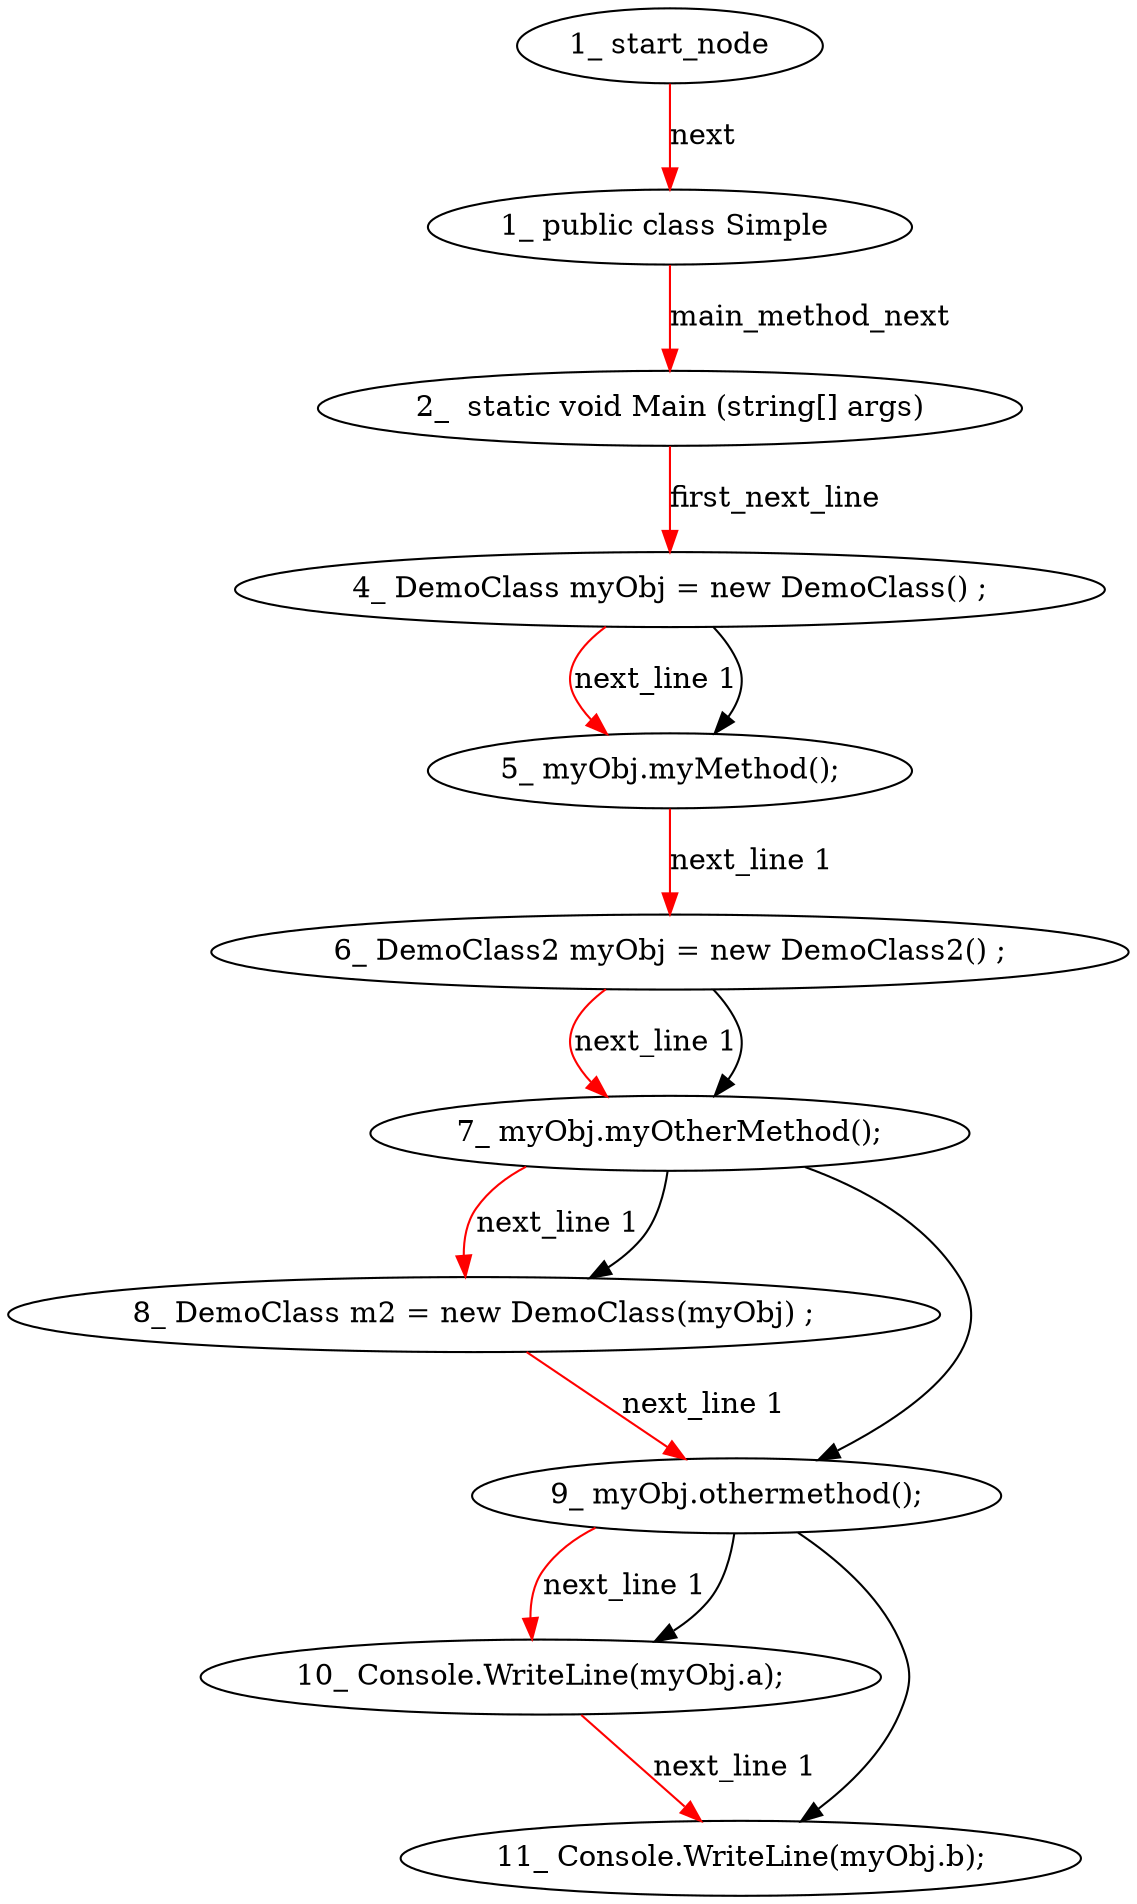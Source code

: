 digraph  {
6 [label="1_\ public\ class\ Simple\ ", type_label=class_declaration];
10 [label="2_\ \ static\ void\ Main\ \(string\[\]\ args\)", type_label=method_declaration];
21 [label="4_\ DemoClass\ myObj\ =\ new\ DemoClass\(\)\ ;", type_label=local_declaration];
30 [label="5_\ myObj\.myMethod\(\);", type_label=expression_statement];
36 [label="6_\ DemoClass2\ myObj\ =\ new\ DemoClass2\(\)\ ;", type_label=local_declaration];
45 [label="7_\ myObj\.myOtherMethod\(\);", type_label=expression_statement];
51 [label="8_\ DemoClass\ m2\ =\ new\ DemoClass\(myObj\)\ ;", type_label=local_declaration];
62 [label="9_\ myObj\.othermethod\(\);", type_label=expression_statement];
68 [label="10_\ Console\.WriteLine\(myObj\.a\);", type_label=expression_statement];
78 [label="11_\ Console\.WriteLine\(myObj\.b\);", type_label=expression_statement];
1 [label="1_\ start_node", type_label=start];
6 -> 10  [color=red, controlflow_type=main_method_next, edge_type=CFG_edge, key=0, label=main_method_next];
10 -> 21  [color=red, controlflow_type=first_next_line, edge_type=CFG_edge, key=0, label=first_next_line];
21 -> 30  [color=red, controlflow_type="next_line 1", edge_type=CFG_edge, key=0, label="next_line 1"];
21 -> 30  [key=1, used_def=myObj];
30 -> 36  [color=red, controlflow_type="next_line 1", edge_type=CFG_edge, key=0, label="next_line 1"];
36 -> 45  [color=red, controlflow_type="next_line 1", edge_type=CFG_edge, key=0, label="next_line 1"];
36 -> 45  [key=1, used_def=myObj];
45 -> 51  [color=red, controlflow_type="next_line 1", edge_type=CFG_edge, key=0, label="next_line 1"];
45 -> 51  [key=1, used_def=myObj];
45 -> 62  [key=0, used_def=myObj];
51 -> 62  [color=red, controlflow_type="next_line 1", edge_type=CFG_edge, key=0, label="next_line 1"];
62 -> 68  [color=red, controlflow_type="next_line 1", edge_type=CFG_edge, key=0, label="next_line 1"];
62 -> 68  [key=1, used_def="myObj.a"];
62 -> 78  [key=0, used_def="myObj.b"];
68 -> 78  [color=red, controlflow_type="next_line 1", edge_type=CFG_edge, key=0, label="next_line 1"];
1 -> 6  [color=red, controlflow_type=next, edge_type=CFG_edge, key=0, label=next];
}
